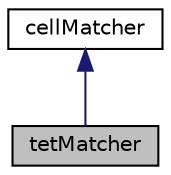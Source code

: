 digraph "tetMatcher"
{
  bgcolor="transparent";
  edge [fontname="Helvetica",fontsize="10",labelfontname="Helvetica",labelfontsize="10"];
  node [fontname="Helvetica",fontsize="10",shape=record];
  Node1 [label="tetMatcher",height=0.2,width=0.4,color="black", fillcolor="grey75", style="filled", fontcolor="black"];
  Node2 -> Node1 [dir="back",color="midnightblue",fontsize="10",style="solid",fontname="Helvetica"];
  Node2 [label="cellMatcher",height=0.2,width=0.4,color="black",URL="$a00219.html",tooltip="Base class for cellshape matchers (hexMatch, prismMatch, etc.). These are classes which given a mesh ..."];
}
